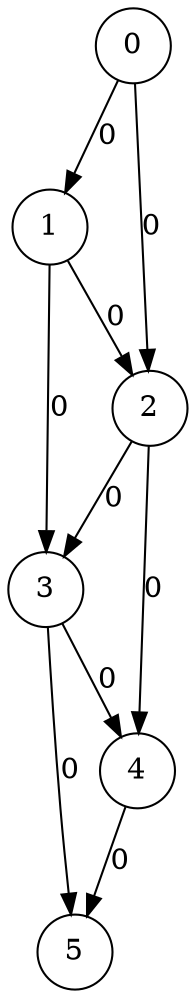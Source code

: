 digraph
{
	node [shape=circle, label="0"] 0;
	node [shape=circle, label="1"] 1;
	node [shape=circle, label="2"] 2;
	node [shape=circle, label="3"] 3;
	node [shape=circle, label="4"] 4;
	node [shape=circle, label="5"] 5;
	0 -> 2 [label="0"]
	0 -> 1 [label="0"]
	1 -> 2 [label="0"]
	1 -> 3 [label="0"]
	2 -> 4 [label="0"]
	2 -> 3 [label="0"]
	3 -> 5 [label="0"]
	3 -> 4 [label="0"]
	4 -> 5 [label="0"]
}
